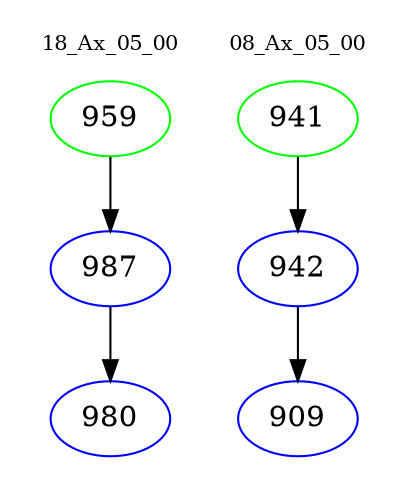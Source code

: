 digraph{
subgraph cluster_0 {
color = white
label = "18_Ax_05_00";
fontsize=10;
T0_959 [label="959", color="green"]
T0_959 -> T0_987 [color="black"]
T0_987 [label="987", color="blue"]
T0_987 -> T0_980 [color="black"]
T0_980 [label="980", color="blue"]
}
subgraph cluster_1 {
color = white
label = "08_Ax_05_00";
fontsize=10;
T1_941 [label="941", color="green"]
T1_941 -> T1_942 [color="black"]
T1_942 [label="942", color="blue"]
T1_942 -> T1_909 [color="black"]
T1_909 [label="909", color="blue"]
}
}
